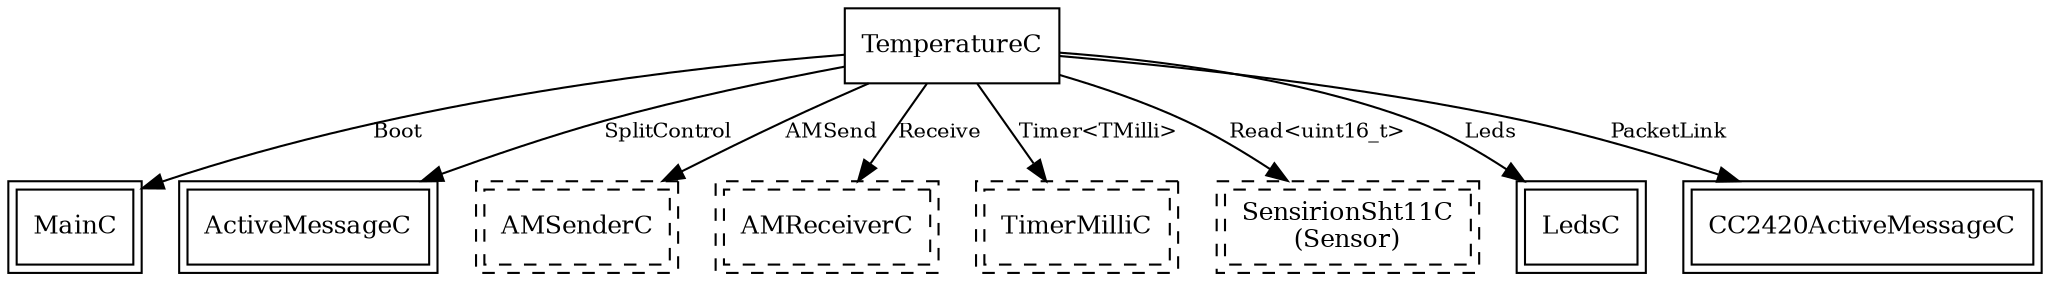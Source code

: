 digraph "TemperatureAppC" {
  "TemperatureC" [fontsize=12, shape=box, URL="../chtml/TemperatureC.html"];
  "MainC" [fontsize=12, shape=box,peripheries=2, URL="../chtml/tos.system.MainC.html"];
  "TemperatureC" [fontsize=12, shape=box, URL="../chtml/TemperatureC.html"];
  "ActiveMessageC" [fontsize=12, shape=box,peripheries=2, URL="../chtml/tos.platforms.telosa.ActiveMessageC.html"];
  "TemperatureC" [fontsize=12, shape=box, URL="../chtml/TemperatureC.html"];
  "TemperatureAppC.AMSenderC" [fontsize=12, shape=box,peripheries=2, style=dashed, label="AMSenderC", URL="../chtml/tos.system.AMSenderC.html"];
  "TemperatureC" [fontsize=12, shape=box, URL="../chtml/TemperatureC.html"];
  "TemperatureAppC.AMReceiverC" [fontsize=12, shape=box,peripheries=2, style=dashed, label="AMReceiverC", URL="../chtml/tos.system.AMReceiverC.html"];
  "TemperatureC" [fontsize=12, shape=box, URL="../chtml/TemperatureC.html"];
  "TemperatureAppC.TimerMilliC" [fontsize=12, shape=box,peripheries=2, style=dashed, label="TimerMilliC", URL="../chtml/tos.system.TimerMilliC.html"];
  "TemperatureC" [fontsize=12, shape=box, URL="../chtml/TemperatureC.html"];
  "TemperatureAppC.Sensor" [fontsize=12, shape=box,peripheries=2, style=dashed, label="SensirionSht11C\n(Sensor)", URL="../chtml/tos.platforms.telosa.chips.sht11.SensirionSht11C.html"];
  "TemperatureC" [fontsize=12, shape=box, URL="../chtml/TemperatureC.html"];
  "LedsC" [fontsize=12, shape=box,peripheries=2, URL="../chtml/tos.system.LedsC.html"];
  "TemperatureC" [fontsize=12, shape=box, URL="../chtml/TemperatureC.html"];
  "CC2420ActiveMessageC" [fontsize=12, shape=box,peripheries=2, URL="../chtml/tos.chips.cc2420.CC2420ActiveMessageC.html"];
  "TemperatureC" -> "MainC" [label="Boot", URL="../ihtml/tos.interfaces.Boot.html", fontsize=10];
  "TemperatureC" -> "ActiveMessageC" [label="SplitControl", URL="../ihtml/tos.interfaces.SplitControl.html", fontsize=10];
  "TemperatureC" -> "TemperatureAppC.AMSenderC" [label="AMSend", URL="../ihtml/tos.interfaces.AMSend.html", fontsize=10];
  "TemperatureC" -> "TemperatureAppC.AMReceiverC" [label="Receive", URL="../ihtml/tos.interfaces.Receive.html", fontsize=10];
  "TemperatureC" -> "TemperatureAppC.TimerMilliC" [label="Timer<TMilli>", URL="../ihtml/tos.lib.timer.Timer.html", fontsize=10];
  "TemperatureC" -> "TemperatureAppC.Sensor" [label="Read<uint16_t>", URL="../ihtml/tos.interfaces.Read.html", fontsize=10];
  "TemperatureC" -> "LedsC" [label="Leds", URL="../ihtml/tos.interfaces.Leds.html", fontsize=10];
  "TemperatureC" -> "CC2420ActiveMessageC" [label="PacketLink", URL="../ihtml/tos.interfaces.PacketLink.html", fontsize=10];
}
